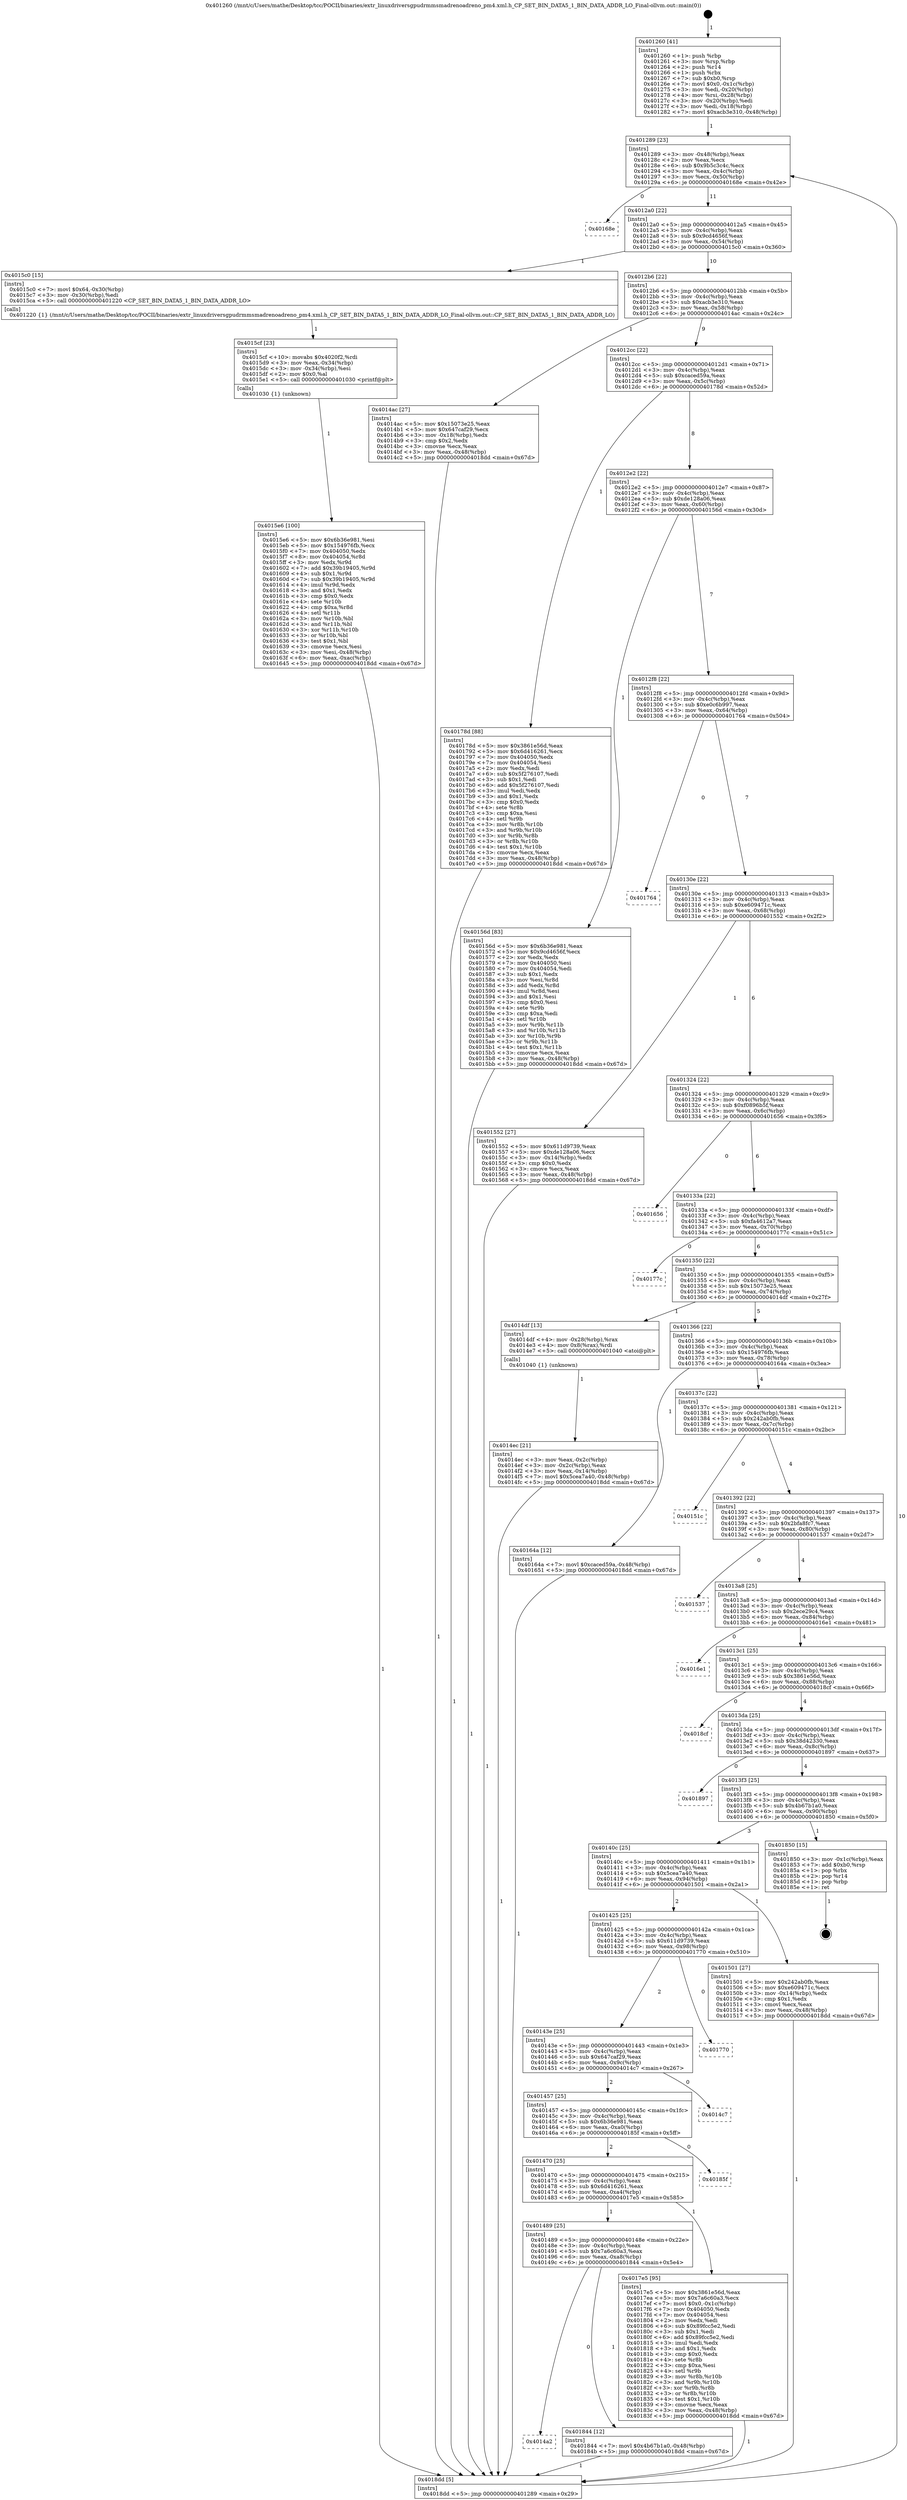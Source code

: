 digraph "0x401260" {
  label = "0x401260 (/mnt/c/Users/mathe/Desktop/tcc/POCII/binaries/extr_linuxdriversgpudrmmsmadrenoadreno_pm4.xml.h_CP_SET_BIN_DATA5_1_BIN_DATA_ADDR_LO_Final-ollvm.out::main(0))"
  labelloc = "t"
  node[shape=record]

  Entry [label="",width=0.3,height=0.3,shape=circle,fillcolor=black,style=filled]
  "0x401289" [label="{
     0x401289 [23]\l
     | [instrs]\l
     &nbsp;&nbsp;0x401289 \<+3\>: mov -0x48(%rbp),%eax\l
     &nbsp;&nbsp;0x40128c \<+2\>: mov %eax,%ecx\l
     &nbsp;&nbsp;0x40128e \<+6\>: sub $0x9b5c3c4c,%ecx\l
     &nbsp;&nbsp;0x401294 \<+3\>: mov %eax,-0x4c(%rbp)\l
     &nbsp;&nbsp;0x401297 \<+3\>: mov %ecx,-0x50(%rbp)\l
     &nbsp;&nbsp;0x40129a \<+6\>: je 000000000040168e \<main+0x42e\>\l
  }"]
  "0x40168e" [label="{
     0x40168e\l
  }", style=dashed]
  "0x4012a0" [label="{
     0x4012a0 [22]\l
     | [instrs]\l
     &nbsp;&nbsp;0x4012a0 \<+5\>: jmp 00000000004012a5 \<main+0x45\>\l
     &nbsp;&nbsp;0x4012a5 \<+3\>: mov -0x4c(%rbp),%eax\l
     &nbsp;&nbsp;0x4012a8 \<+5\>: sub $0x9cd4656f,%eax\l
     &nbsp;&nbsp;0x4012ad \<+3\>: mov %eax,-0x54(%rbp)\l
     &nbsp;&nbsp;0x4012b0 \<+6\>: je 00000000004015c0 \<main+0x360\>\l
  }"]
  Exit [label="",width=0.3,height=0.3,shape=circle,fillcolor=black,style=filled,peripheries=2]
  "0x4015c0" [label="{
     0x4015c0 [15]\l
     | [instrs]\l
     &nbsp;&nbsp;0x4015c0 \<+7\>: movl $0x64,-0x30(%rbp)\l
     &nbsp;&nbsp;0x4015c7 \<+3\>: mov -0x30(%rbp),%edi\l
     &nbsp;&nbsp;0x4015ca \<+5\>: call 0000000000401220 \<CP_SET_BIN_DATA5_1_BIN_DATA_ADDR_LO\>\l
     | [calls]\l
     &nbsp;&nbsp;0x401220 \{1\} (/mnt/c/Users/mathe/Desktop/tcc/POCII/binaries/extr_linuxdriversgpudrmmsmadrenoadreno_pm4.xml.h_CP_SET_BIN_DATA5_1_BIN_DATA_ADDR_LO_Final-ollvm.out::CP_SET_BIN_DATA5_1_BIN_DATA_ADDR_LO)\l
  }"]
  "0x4012b6" [label="{
     0x4012b6 [22]\l
     | [instrs]\l
     &nbsp;&nbsp;0x4012b6 \<+5\>: jmp 00000000004012bb \<main+0x5b\>\l
     &nbsp;&nbsp;0x4012bb \<+3\>: mov -0x4c(%rbp),%eax\l
     &nbsp;&nbsp;0x4012be \<+5\>: sub $0xacb3e310,%eax\l
     &nbsp;&nbsp;0x4012c3 \<+3\>: mov %eax,-0x58(%rbp)\l
     &nbsp;&nbsp;0x4012c6 \<+6\>: je 00000000004014ac \<main+0x24c\>\l
  }"]
  "0x4014a2" [label="{
     0x4014a2\l
  }", style=dashed]
  "0x4014ac" [label="{
     0x4014ac [27]\l
     | [instrs]\l
     &nbsp;&nbsp;0x4014ac \<+5\>: mov $0x15073e25,%eax\l
     &nbsp;&nbsp;0x4014b1 \<+5\>: mov $0x647caf29,%ecx\l
     &nbsp;&nbsp;0x4014b6 \<+3\>: mov -0x18(%rbp),%edx\l
     &nbsp;&nbsp;0x4014b9 \<+3\>: cmp $0x2,%edx\l
     &nbsp;&nbsp;0x4014bc \<+3\>: cmovne %ecx,%eax\l
     &nbsp;&nbsp;0x4014bf \<+3\>: mov %eax,-0x48(%rbp)\l
     &nbsp;&nbsp;0x4014c2 \<+5\>: jmp 00000000004018dd \<main+0x67d\>\l
  }"]
  "0x4012cc" [label="{
     0x4012cc [22]\l
     | [instrs]\l
     &nbsp;&nbsp;0x4012cc \<+5\>: jmp 00000000004012d1 \<main+0x71\>\l
     &nbsp;&nbsp;0x4012d1 \<+3\>: mov -0x4c(%rbp),%eax\l
     &nbsp;&nbsp;0x4012d4 \<+5\>: sub $0xcaced59a,%eax\l
     &nbsp;&nbsp;0x4012d9 \<+3\>: mov %eax,-0x5c(%rbp)\l
     &nbsp;&nbsp;0x4012dc \<+6\>: je 000000000040178d \<main+0x52d\>\l
  }"]
  "0x4018dd" [label="{
     0x4018dd [5]\l
     | [instrs]\l
     &nbsp;&nbsp;0x4018dd \<+5\>: jmp 0000000000401289 \<main+0x29\>\l
  }"]
  "0x401260" [label="{
     0x401260 [41]\l
     | [instrs]\l
     &nbsp;&nbsp;0x401260 \<+1\>: push %rbp\l
     &nbsp;&nbsp;0x401261 \<+3\>: mov %rsp,%rbp\l
     &nbsp;&nbsp;0x401264 \<+2\>: push %r14\l
     &nbsp;&nbsp;0x401266 \<+1\>: push %rbx\l
     &nbsp;&nbsp;0x401267 \<+7\>: sub $0xb0,%rsp\l
     &nbsp;&nbsp;0x40126e \<+7\>: movl $0x0,-0x1c(%rbp)\l
     &nbsp;&nbsp;0x401275 \<+3\>: mov %edi,-0x20(%rbp)\l
     &nbsp;&nbsp;0x401278 \<+4\>: mov %rsi,-0x28(%rbp)\l
     &nbsp;&nbsp;0x40127c \<+3\>: mov -0x20(%rbp),%edi\l
     &nbsp;&nbsp;0x40127f \<+3\>: mov %edi,-0x18(%rbp)\l
     &nbsp;&nbsp;0x401282 \<+7\>: movl $0xacb3e310,-0x48(%rbp)\l
  }"]
  "0x401844" [label="{
     0x401844 [12]\l
     | [instrs]\l
     &nbsp;&nbsp;0x401844 \<+7\>: movl $0x4b67b1a0,-0x48(%rbp)\l
     &nbsp;&nbsp;0x40184b \<+5\>: jmp 00000000004018dd \<main+0x67d\>\l
  }"]
  "0x40178d" [label="{
     0x40178d [88]\l
     | [instrs]\l
     &nbsp;&nbsp;0x40178d \<+5\>: mov $0x3861e56d,%eax\l
     &nbsp;&nbsp;0x401792 \<+5\>: mov $0x6d416261,%ecx\l
     &nbsp;&nbsp;0x401797 \<+7\>: mov 0x404050,%edx\l
     &nbsp;&nbsp;0x40179e \<+7\>: mov 0x404054,%esi\l
     &nbsp;&nbsp;0x4017a5 \<+2\>: mov %edx,%edi\l
     &nbsp;&nbsp;0x4017a7 \<+6\>: sub $0x5f276107,%edi\l
     &nbsp;&nbsp;0x4017ad \<+3\>: sub $0x1,%edi\l
     &nbsp;&nbsp;0x4017b0 \<+6\>: add $0x5f276107,%edi\l
     &nbsp;&nbsp;0x4017b6 \<+3\>: imul %edi,%edx\l
     &nbsp;&nbsp;0x4017b9 \<+3\>: and $0x1,%edx\l
     &nbsp;&nbsp;0x4017bc \<+3\>: cmp $0x0,%edx\l
     &nbsp;&nbsp;0x4017bf \<+4\>: sete %r8b\l
     &nbsp;&nbsp;0x4017c3 \<+3\>: cmp $0xa,%esi\l
     &nbsp;&nbsp;0x4017c6 \<+4\>: setl %r9b\l
     &nbsp;&nbsp;0x4017ca \<+3\>: mov %r8b,%r10b\l
     &nbsp;&nbsp;0x4017cd \<+3\>: and %r9b,%r10b\l
     &nbsp;&nbsp;0x4017d0 \<+3\>: xor %r9b,%r8b\l
     &nbsp;&nbsp;0x4017d3 \<+3\>: or %r8b,%r10b\l
     &nbsp;&nbsp;0x4017d6 \<+4\>: test $0x1,%r10b\l
     &nbsp;&nbsp;0x4017da \<+3\>: cmovne %ecx,%eax\l
     &nbsp;&nbsp;0x4017dd \<+3\>: mov %eax,-0x48(%rbp)\l
     &nbsp;&nbsp;0x4017e0 \<+5\>: jmp 00000000004018dd \<main+0x67d\>\l
  }"]
  "0x4012e2" [label="{
     0x4012e2 [22]\l
     | [instrs]\l
     &nbsp;&nbsp;0x4012e2 \<+5\>: jmp 00000000004012e7 \<main+0x87\>\l
     &nbsp;&nbsp;0x4012e7 \<+3\>: mov -0x4c(%rbp),%eax\l
     &nbsp;&nbsp;0x4012ea \<+5\>: sub $0xde128a06,%eax\l
     &nbsp;&nbsp;0x4012ef \<+3\>: mov %eax,-0x60(%rbp)\l
     &nbsp;&nbsp;0x4012f2 \<+6\>: je 000000000040156d \<main+0x30d\>\l
  }"]
  "0x401489" [label="{
     0x401489 [25]\l
     | [instrs]\l
     &nbsp;&nbsp;0x401489 \<+5\>: jmp 000000000040148e \<main+0x22e\>\l
     &nbsp;&nbsp;0x40148e \<+3\>: mov -0x4c(%rbp),%eax\l
     &nbsp;&nbsp;0x401491 \<+5\>: sub $0x7a6c60a3,%eax\l
     &nbsp;&nbsp;0x401496 \<+6\>: mov %eax,-0xa8(%rbp)\l
     &nbsp;&nbsp;0x40149c \<+6\>: je 0000000000401844 \<main+0x5e4\>\l
  }"]
  "0x40156d" [label="{
     0x40156d [83]\l
     | [instrs]\l
     &nbsp;&nbsp;0x40156d \<+5\>: mov $0x6b36e981,%eax\l
     &nbsp;&nbsp;0x401572 \<+5\>: mov $0x9cd4656f,%ecx\l
     &nbsp;&nbsp;0x401577 \<+2\>: xor %edx,%edx\l
     &nbsp;&nbsp;0x401579 \<+7\>: mov 0x404050,%esi\l
     &nbsp;&nbsp;0x401580 \<+7\>: mov 0x404054,%edi\l
     &nbsp;&nbsp;0x401587 \<+3\>: sub $0x1,%edx\l
     &nbsp;&nbsp;0x40158a \<+3\>: mov %esi,%r8d\l
     &nbsp;&nbsp;0x40158d \<+3\>: add %edx,%r8d\l
     &nbsp;&nbsp;0x401590 \<+4\>: imul %r8d,%esi\l
     &nbsp;&nbsp;0x401594 \<+3\>: and $0x1,%esi\l
     &nbsp;&nbsp;0x401597 \<+3\>: cmp $0x0,%esi\l
     &nbsp;&nbsp;0x40159a \<+4\>: sete %r9b\l
     &nbsp;&nbsp;0x40159e \<+3\>: cmp $0xa,%edi\l
     &nbsp;&nbsp;0x4015a1 \<+4\>: setl %r10b\l
     &nbsp;&nbsp;0x4015a5 \<+3\>: mov %r9b,%r11b\l
     &nbsp;&nbsp;0x4015a8 \<+3\>: and %r10b,%r11b\l
     &nbsp;&nbsp;0x4015ab \<+3\>: xor %r10b,%r9b\l
     &nbsp;&nbsp;0x4015ae \<+3\>: or %r9b,%r11b\l
     &nbsp;&nbsp;0x4015b1 \<+4\>: test $0x1,%r11b\l
     &nbsp;&nbsp;0x4015b5 \<+3\>: cmovne %ecx,%eax\l
     &nbsp;&nbsp;0x4015b8 \<+3\>: mov %eax,-0x48(%rbp)\l
     &nbsp;&nbsp;0x4015bb \<+5\>: jmp 00000000004018dd \<main+0x67d\>\l
  }"]
  "0x4012f8" [label="{
     0x4012f8 [22]\l
     | [instrs]\l
     &nbsp;&nbsp;0x4012f8 \<+5\>: jmp 00000000004012fd \<main+0x9d\>\l
     &nbsp;&nbsp;0x4012fd \<+3\>: mov -0x4c(%rbp),%eax\l
     &nbsp;&nbsp;0x401300 \<+5\>: sub $0xe0c6b997,%eax\l
     &nbsp;&nbsp;0x401305 \<+3\>: mov %eax,-0x64(%rbp)\l
     &nbsp;&nbsp;0x401308 \<+6\>: je 0000000000401764 \<main+0x504\>\l
  }"]
  "0x4017e5" [label="{
     0x4017e5 [95]\l
     | [instrs]\l
     &nbsp;&nbsp;0x4017e5 \<+5\>: mov $0x3861e56d,%eax\l
     &nbsp;&nbsp;0x4017ea \<+5\>: mov $0x7a6c60a3,%ecx\l
     &nbsp;&nbsp;0x4017ef \<+7\>: movl $0x0,-0x1c(%rbp)\l
     &nbsp;&nbsp;0x4017f6 \<+7\>: mov 0x404050,%edx\l
     &nbsp;&nbsp;0x4017fd \<+7\>: mov 0x404054,%esi\l
     &nbsp;&nbsp;0x401804 \<+2\>: mov %edx,%edi\l
     &nbsp;&nbsp;0x401806 \<+6\>: sub $0x89fcc5e2,%edi\l
     &nbsp;&nbsp;0x40180c \<+3\>: sub $0x1,%edi\l
     &nbsp;&nbsp;0x40180f \<+6\>: add $0x89fcc5e2,%edi\l
     &nbsp;&nbsp;0x401815 \<+3\>: imul %edi,%edx\l
     &nbsp;&nbsp;0x401818 \<+3\>: and $0x1,%edx\l
     &nbsp;&nbsp;0x40181b \<+3\>: cmp $0x0,%edx\l
     &nbsp;&nbsp;0x40181e \<+4\>: sete %r8b\l
     &nbsp;&nbsp;0x401822 \<+3\>: cmp $0xa,%esi\l
     &nbsp;&nbsp;0x401825 \<+4\>: setl %r9b\l
     &nbsp;&nbsp;0x401829 \<+3\>: mov %r8b,%r10b\l
     &nbsp;&nbsp;0x40182c \<+3\>: and %r9b,%r10b\l
     &nbsp;&nbsp;0x40182f \<+3\>: xor %r9b,%r8b\l
     &nbsp;&nbsp;0x401832 \<+3\>: or %r8b,%r10b\l
     &nbsp;&nbsp;0x401835 \<+4\>: test $0x1,%r10b\l
     &nbsp;&nbsp;0x401839 \<+3\>: cmovne %ecx,%eax\l
     &nbsp;&nbsp;0x40183c \<+3\>: mov %eax,-0x48(%rbp)\l
     &nbsp;&nbsp;0x40183f \<+5\>: jmp 00000000004018dd \<main+0x67d\>\l
  }"]
  "0x401764" [label="{
     0x401764\l
  }", style=dashed]
  "0x40130e" [label="{
     0x40130e [22]\l
     | [instrs]\l
     &nbsp;&nbsp;0x40130e \<+5\>: jmp 0000000000401313 \<main+0xb3\>\l
     &nbsp;&nbsp;0x401313 \<+3\>: mov -0x4c(%rbp),%eax\l
     &nbsp;&nbsp;0x401316 \<+5\>: sub $0xe609471c,%eax\l
     &nbsp;&nbsp;0x40131b \<+3\>: mov %eax,-0x68(%rbp)\l
     &nbsp;&nbsp;0x40131e \<+6\>: je 0000000000401552 \<main+0x2f2\>\l
  }"]
  "0x401470" [label="{
     0x401470 [25]\l
     | [instrs]\l
     &nbsp;&nbsp;0x401470 \<+5\>: jmp 0000000000401475 \<main+0x215\>\l
     &nbsp;&nbsp;0x401475 \<+3\>: mov -0x4c(%rbp),%eax\l
     &nbsp;&nbsp;0x401478 \<+5\>: sub $0x6d416261,%eax\l
     &nbsp;&nbsp;0x40147d \<+6\>: mov %eax,-0xa4(%rbp)\l
     &nbsp;&nbsp;0x401483 \<+6\>: je 00000000004017e5 \<main+0x585\>\l
  }"]
  "0x401552" [label="{
     0x401552 [27]\l
     | [instrs]\l
     &nbsp;&nbsp;0x401552 \<+5\>: mov $0x611d9739,%eax\l
     &nbsp;&nbsp;0x401557 \<+5\>: mov $0xde128a06,%ecx\l
     &nbsp;&nbsp;0x40155c \<+3\>: mov -0x14(%rbp),%edx\l
     &nbsp;&nbsp;0x40155f \<+3\>: cmp $0x0,%edx\l
     &nbsp;&nbsp;0x401562 \<+3\>: cmove %ecx,%eax\l
     &nbsp;&nbsp;0x401565 \<+3\>: mov %eax,-0x48(%rbp)\l
     &nbsp;&nbsp;0x401568 \<+5\>: jmp 00000000004018dd \<main+0x67d\>\l
  }"]
  "0x401324" [label="{
     0x401324 [22]\l
     | [instrs]\l
     &nbsp;&nbsp;0x401324 \<+5\>: jmp 0000000000401329 \<main+0xc9\>\l
     &nbsp;&nbsp;0x401329 \<+3\>: mov -0x4c(%rbp),%eax\l
     &nbsp;&nbsp;0x40132c \<+5\>: sub $0xf0896b5f,%eax\l
     &nbsp;&nbsp;0x401331 \<+3\>: mov %eax,-0x6c(%rbp)\l
     &nbsp;&nbsp;0x401334 \<+6\>: je 0000000000401656 \<main+0x3f6\>\l
  }"]
  "0x40185f" [label="{
     0x40185f\l
  }", style=dashed]
  "0x401656" [label="{
     0x401656\l
  }", style=dashed]
  "0x40133a" [label="{
     0x40133a [22]\l
     | [instrs]\l
     &nbsp;&nbsp;0x40133a \<+5\>: jmp 000000000040133f \<main+0xdf\>\l
     &nbsp;&nbsp;0x40133f \<+3\>: mov -0x4c(%rbp),%eax\l
     &nbsp;&nbsp;0x401342 \<+5\>: sub $0xfa4612a7,%eax\l
     &nbsp;&nbsp;0x401347 \<+3\>: mov %eax,-0x70(%rbp)\l
     &nbsp;&nbsp;0x40134a \<+6\>: je 000000000040177c \<main+0x51c\>\l
  }"]
  "0x401457" [label="{
     0x401457 [25]\l
     | [instrs]\l
     &nbsp;&nbsp;0x401457 \<+5\>: jmp 000000000040145c \<main+0x1fc\>\l
     &nbsp;&nbsp;0x40145c \<+3\>: mov -0x4c(%rbp),%eax\l
     &nbsp;&nbsp;0x40145f \<+5\>: sub $0x6b36e981,%eax\l
     &nbsp;&nbsp;0x401464 \<+6\>: mov %eax,-0xa0(%rbp)\l
     &nbsp;&nbsp;0x40146a \<+6\>: je 000000000040185f \<main+0x5ff\>\l
  }"]
  "0x40177c" [label="{
     0x40177c\l
  }", style=dashed]
  "0x401350" [label="{
     0x401350 [22]\l
     | [instrs]\l
     &nbsp;&nbsp;0x401350 \<+5\>: jmp 0000000000401355 \<main+0xf5\>\l
     &nbsp;&nbsp;0x401355 \<+3\>: mov -0x4c(%rbp),%eax\l
     &nbsp;&nbsp;0x401358 \<+5\>: sub $0x15073e25,%eax\l
     &nbsp;&nbsp;0x40135d \<+3\>: mov %eax,-0x74(%rbp)\l
     &nbsp;&nbsp;0x401360 \<+6\>: je 00000000004014df \<main+0x27f\>\l
  }"]
  "0x4014c7" [label="{
     0x4014c7\l
  }", style=dashed]
  "0x4014df" [label="{
     0x4014df [13]\l
     | [instrs]\l
     &nbsp;&nbsp;0x4014df \<+4\>: mov -0x28(%rbp),%rax\l
     &nbsp;&nbsp;0x4014e3 \<+4\>: mov 0x8(%rax),%rdi\l
     &nbsp;&nbsp;0x4014e7 \<+5\>: call 0000000000401040 \<atoi@plt\>\l
     | [calls]\l
     &nbsp;&nbsp;0x401040 \{1\} (unknown)\l
  }"]
  "0x401366" [label="{
     0x401366 [22]\l
     | [instrs]\l
     &nbsp;&nbsp;0x401366 \<+5\>: jmp 000000000040136b \<main+0x10b\>\l
     &nbsp;&nbsp;0x40136b \<+3\>: mov -0x4c(%rbp),%eax\l
     &nbsp;&nbsp;0x40136e \<+5\>: sub $0x154976fb,%eax\l
     &nbsp;&nbsp;0x401373 \<+3\>: mov %eax,-0x78(%rbp)\l
     &nbsp;&nbsp;0x401376 \<+6\>: je 000000000040164a \<main+0x3ea\>\l
  }"]
  "0x4014ec" [label="{
     0x4014ec [21]\l
     | [instrs]\l
     &nbsp;&nbsp;0x4014ec \<+3\>: mov %eax,-0x2c(%rbp)\l
     &nbsp;&nbsp;0x4014ef \<+3\>: mov -0x2c(%rbp),%eax\l
     &nbsp;&nbsp;0x4014f2 \<+3\>: mov %eax,-0x14(%rbp)\l
     &nbsp;&nbsp;0x4014f5 \<+7\>: movl $0x5cea7a40,-0x48(%rbp)\l
     &nbsp;&nbsp;0x4014fc \<+5\>: jmp 00000000004018dd \<main+0x67d\>\l
  }"]
  "0x40143e" [label="{
     0x40143e [25]\l
     | [instrs]\l
     &nbsp;&nbsp;0x40143e \<+5\>: jmp 0000000000401443 \<main+0x1e3\>\l
     &nbsp;&nbsp;0x401443 \<+3\>: mov -0x4c(%rbp),%eax\l
     &nbsp;&nbsp;0x401446 \<+5\>: sub $0x647caf29,%eax\l
     &nbsp;&nbsp;0x40144b \<+6\>: mov %eax,-0x9c(%rbp)\l
     &nbsp;&nbsp;0x401451 \<+6\>: je 00000000004014c7 \<main+0x267\>\l
  }"]
  "0x40164a" [label="{
     0x40164a [12]\l
     | [instrs]\l
     &nbsp;&nbsp;0x40164a \<+7\>: movl $0xcaced59a,-0x48(%rbp)\l
     &nbsp;&nbsp;0x401651 \<+5\>: jmp 00000000004018dd \<main+0x67d\>\l
  }"]
  "0x40137c" [label="{
     0x40137c [22]\l
     | [instrs]\l
     &nbsp;&nbsp;0x40137c \<+5\>: jmp 0000000000401381 \<main+0x121\>\l
     &nbsp;&nbsp;0x401381 \<+3\>: mov -0x4c(%rbp),%eax\l
     &nbsp;&nbsp;0x401384 \<+5\>: sub $0x242ab0fb,%eax\l
     &nbsp;&nbsp;0x401389 \<+3\>: mov %eax,-0x7c(%rbp)\l
     &nbsp;&nbsp;0x40138c \<+6\>: je 000000000040151c \<main+0x2bc\>\l
  }"]
  "0x401770" [label="{
     0x401770\l
  }", style=dashed]
  "0x40151c" [label="{
     0x40151c\l
  }", style=dashed]
  "0x401392" [label="{
     0x401392 [22]\l
     | [instrs]\l
     &nbsp;&nbsp;0x401392 \<+5\>: jmp 0000000000401397 \<main+0x137\>\l
     &nbsp;&nbsp;0x401397 \<+3\>: mov -0x4c(%rbp),%eax\l
     &nbsp;&nbsp;0x40139a \<+5\>: sub $0x2bfa8fc7,%eax\l
     &nbsp;&nbsp;0x40139f \<+3\>: mov %eax,-0x80(%rbp)\l
     &nbsp;&nbsp;0x4013a2 \<+6\>: je 0000000000401537 \<main+0x2d7\>\l
  }"]
  "0x4015e6" [label="{
     0x4015e6 [100]\l
     | [instrs]\l
     &nbsp;&nbsp;0x4015e6 \<+5\>: mov $0x6b36e981,%esi\l
     &nbsp;&nbsp;0x4015eb \<+5\>: mov $0x154976fb,%ecx\l
     &nbsp;&nbsp;0x4015f0 \<+7\>: mov 0x404050,%edx\l
     &nbsp;&nbsp;0x4015f7 \<+8\>: mov 0x404054,%r8d\l
     &nbsp;&nbsp;0x4015ff \<+3\>: mov %edx,%r9d\l
     &nbsp;&nbsp;0x401602 \<+7\>: add $0x39b19405,%r9d\l
     &nbsp;&nbsp;0x401609 \<+4\>: sub $0x1,%r9d\l
     &nbsp;&nbsp;0x40160d \<+7\>: sub $0x39b19405,%r9d\l
     &nbsp;&nbsp;0x401614 \<+4\>: imul %r9d,%edx\l
     &nbsp;&nbsp;0x401618 \<+3\>: and $0x1,%edx\l
     &nbsp;&nbsp;0x40161b \<+3\>: cmp $0x0,%edx\l
     &nbsp;&nbsp;0x40161e \<+4\>: sete %r10b\l
     &nbsp;&nbsp;0x401622 \<+4\>: cmp $0xa,%r8d\l
     &nbsp;&nbsp;0x401626 \<+4\>: setl %r11b\l
     &nbsp;&nbsp;0x40162a \<+3\>: mov %r10b,%bl\l
     &nbsp;&nbsp;0x40162d \<+3\>: and %r11b,%bl\l
     &nbsp;&nbsp;0x401630 \<+3\>: xor %r11b,%r10b\l
     &nbsp;&nbsp;0x401633 \<+3\>: or %r10b,%bl\l
     &nbsp;&nbsp;0x401636 \<+3\>: test $0x1,%bl\l
     &nbsp;&nbsp;0x401639 \<+3\>: cmovne %ecx,%esi\l
     &nbsp;&nbsp;0x40163c \<+3\>: mov %esi,-0x48(%rbp)\l
     &nbsp;&nbsp;0x40163f \<+6\>: mov %eax,-0xac(%rbp)\l
     &nbsp;&nbsp;0x401645 \<+5\>: jmp 00000000004018dd \<main+0x67d\>\l
  }"]
  "0x401537" [label="{
     0x401537\l
  }", style=dashed]
  "0x4013a8" [label="{
     0x4013a8 [25]\l
     | [instrs]\l
     &nbsp;&nbsp;0x4013a8 \<+5\>: jmp 00000000004013ad \<main+0x14d\>\l
     &nbsp;&nbsp;0x4013ad \<+3\>: mov -0x4c(%rbp),%eax\l
     &nbsp;&nbsp;0x4013b0 \<+5\>: sub $0x2ece29c4,%eax\l
     &nbsp;&nbsp;0x4013b5 \<+6\>: mov %eax,-0x84(%rbp)\l
     &nbsp;&nbsp;0x4013bb \<+6\>: je 00000000004016e1 \<main+0x481\>\l
  }"]
  "0x4015cf" [label="{
     0x4015cf [23]\l
     | [instrs]\l
     &nbsp;&nbsp;0x4015cf \<+10\>: movabs $0x4020f2,%rdi\l
     &nbsp;&nbsp;0x4015d9 \<+3\>: mov %eax,-0x34(%rbp)\l
     &nbsp;&nbsp;0x4015dc \<+3\>: mov -0x34(%rbp),%esi\l
     &nbsp;&nbsp;0x4015df \<+2\>: mov $0x0,%al\l
     &nbsp;&nbsp;0x4015e1 \<+5\>: call 0000000000401030 \<printf@plt\>\l
     | [calls]\l
     &nbsp;&nbsp;0x401030 \{1\} (unknown)\l
  }"]
  "0x4016e1" [label="{
     0x4016e1\l
  }", style=dashed]
  "0x4013c1" [label="{
     0x4013c1 [25]\l
     | [instrs]\l
     &nbsp;&nbsp;0x4013c1 \<+5\>: jmp 00000000004013c6 \<main+0x166\>\l
     &nbsp;&nbsp;0x4013c6 \<+3\>: mov -0x4c(%rbp),%eax\l
     &nbsp;&nbsp;0x4013c9 \<+5\>: sub $0x3861e56d,%eax\l
     &nbsp;&nbsp;0x4013ce \<+6\>: mov %eax,-0x88(%rbp)\l
     &nbsp;&nbsp;0x4013d4 \<+6\>: je 00000000004018cf \<main+0x66f\>\l
  }"]
  "0x401425" [label="{
     0x401425 [25]\l
     | [instrs]\l
     &nbsp;&nbsp;0x401425 \<+5\>: jmp 000000000040142a \<main+0x1ca\>\l
     &nbsp;&nbsp;0x40142a \<+3\>: mov -0x4c(%rbp),%eax\l
     &nbsp;&nbsp;0x40142d \<+5\>: sub $0x611d9739,%eax\l
     &nbsp;&nbsp;0x401432 \<+6\>: mov %eax,-0x98(%rbp)\l
     &nbsp;&nbsp;0x401438 \<+6\>: je 0000000000401770 \<main+0x510\>\l
  }"]
  "0x4018cf" [label="{
     0x4018cf\l
  }", style=dashed]
  "0x4013da" [label="{
     0x4013da [25]\l
     | [instrs]\l
     &nbsp;&nbsp;0x4013da \<+5\>: jmp 00000000004013df \<main+0x17f\>\l
     &nbsp;&nbsp;0x4013df \<+3\>: mov -0x4c(%rbp),%eax\l
     &nbsp;&nbsp;0x4013e2 \<+5\>: sub $0x38d42330,%eax\l
     &nbsp;&nbsp;0x4013e7 \<+6\>: mov %eax,-0x8c(%rbp)\l
     &nbsp;&nbsp;0x4013ed \<+6\>: je 0000000000401897 \<main+0x637\>\l
  }"]
  "0x401501" [label="{
     0x401501 [27]\l
     | [instrs]\l
     &nbsp;&nbsp;0x401501 \<+5\>: mov $0x242ab0fb,%eax\l
     &nbsp;&nbsp;0x401506 \<+5\>: mov $0xe609471c,%ecx\l
     &nbsp;&nbsp;0x40150b \<+3\>: mov -0x14(%rbp),%edx\l
     &nbsp;&nbsp;0x40150e \<+3\>: cmp $0x1,%edx\l
     &nbsp;&nbsp;0x401511 \<+3\>: cmovl %ecx,%eax\l
     &nbsp;&nbsp;0x401514 \<+3\>: mov %eax,-0x48(%rbp)\l
     &nbsp;&nbsp;0x401517 \<+5\>: jmp 00000000004018dd \<main+0x67d\>\l
  }"]
  "0x401897" [label="{
     0x401897\l
  }", style=dashed]
  "0x4013f3" [label="{
     0x4013f3 [25]\l
     | [instrs]\l
     &nbsp;&nbsp;0x4013f3 \<+5\>: jmp 00000000004013f8 \<main+0x198\>\l
     &nbsp;&nbsp;0x4013f8 \<+3\>: mov -0x4c(%rbp),%eax\l
     &nbsp;&nbsp;0x4013fb \<+5\>: sub $0x4b67b1a0,%eax\l
     &nbsp;&nbsp;0x401400 \<+6\>: mov %eax,-0x90(%rbp)\l
     &nbsp;&nbsp;0x401406 \<+6\>: je 0000000000401850 \<main+0x5f0\>\l
  }"]
  "0x40140c" [label="{
     0x40140c [25]\l
     | [instrs]\l
     &nbsp;&nbsp;0x40140c \<+5\>: jmp 0000000000401411 \<main+0x1b1\>\l
     &nbsp;&nbsp;0x401411 \<+3\>: mov -0x4c(%rbp),%eax\l
     &nbsp;&nbsp;0x401414 \<+5\>: sub $0x5cea7a40,%eax\l
     &nbsp;&nbsp;0x401419 \<+6\>: mov %eax,-0x94(%rbp)\l
     &nbsp;&nbsp;0x40141f \<+6\>: je 0000000000401501 \<main+0x2a1\>\l
  }"]
  "0x401850" [label="{
     0x401850 [15]\l
     | [instrs]\l
     &nbsp;&nbsp;0x401850 \<+3\>: mov -0x1c(%rbp),%eax\l
     &nbsp;&nbsp;0x401853 \<+7\>: add $0xb0,%rsp\l
     &nbsp;&nbsp;0x40185a \<+1\>: pop %rbx\l
     &nbsp;&nbsp;0x40185b \<+2\>: pop %r14\l
     &nbsp;&nbsp;0x40185d \<+1\>: pop %rbp\l
     &nbsp;&nbsp;0x40185e \<+1\>: ret\l
  }"]
  Entry -> "0x401260" [label=" 1"]
  "0x401289" -> "0x40168e" [label=" 0"]
  "0x401289" -> "0x4012a0" [label=" 11"]
  "0x401850" -> Exit [label=" 1"]
  "0x4012a0" -> "0x4015c0" [label=" 1"]
  "0x4012a0" -> "0x4012b6" [label=" 10"]
  "0x401844" -> "0x4018dd" [label=" 1"]
  "0x4012b6" -> "0x4014ac" [label=" 1"]
  "0x4012b6" -> "0x4012cc" [label=" 9"]
  "0x4014ac" -> "0x4018dd" [label=" 1"]
  "0x401260" -> "0x401289" [label=" 1"]
  "0x4018dd" -> "0x401289" [label=" 10"]
  "0x401489" -> "0x4014a2" [label=" 0"]
  "0x4012cc" -> "0x40178d" [label=" 1"]
  "0x4012cc" -> "0x4012e2" [label=" 8"]
  "0x401489" -> "0x401844" [label=" 1"]
  "0x4012e2" -> "0x40156d" [label=" 1"]
  "0x4012e2" -> "0x4012f8" [label=" 7"]
  "0x4017e5" -> "0x4018dd" [label=" 1"]
  "0x4012f8" -> "0x401764" [label=" 0"]
  "0x4012f8" -> "0x40130e" [label=" 7"]
  "0x401470" -> "0x401489" [label=" 1"]
  "0x40130e" -> "0x401552" [label=" 1"]
  "0x40130e" -> "0x401324" [label=" 6"]
  "0x401470" -> "0x4017e5" [label=" 1"]
  "0x401324" -> "0x401656" [label=" 0"]
  "0x401324" -> "0x40133a" [label=" 6"]
  "0x401457" -> "0x401470" [label=" 2"]
  "0x40133a" -> "0x40177c" [label=" 0"]
  "0x40133a" -> "0x401350" [label=" 6"]
  "0x401457" -> "0x40185f" [label=" 0"]
  "0x401350" -> "0x4014df" [label=" 1"]
  "0x401350" -> "0x401366" [label=" 5"]
  "0x4014df" -> "0x4014ec" [label=" 1"]
  "0x4014ec" -> "0x4018dd" [label=" 1"]
  "0x40143e" -> "0x401457" [label=" 2"]
  "0x401366" -> "0x40164a" [label=" 1"]
  "0x401366" -> "0x40137c" [label=" 4"]
  "0x40143e" -> "0x4014c7" [label=" 0"]
  "0x40137c" -> "0x40151c" [label=" 0"]
  "0x40137c" -> "0x401392" [label=" 4"]
  "0x401425" -> "0x40143e" [label=" 2"]
  "0x401392" -> "0x401537" [label=" 0"]
  "0x401392" -> "0x4013a8" [label=" 4"]
  "0x401425" -> "0x401770" [label=" 0"]
  "0x4013a8" -> "0x4016e1" [label=" 0"]
  "0x4013a8" -> "0x4013c1" [label=" 4"]
  "0x40178d" -> "0x4018dd" [label=" 1"]
  "0x4013c1" -> "0x4018cf" [label=" 0"]
  "0x4013c1" -> "0x4013da" [label=" 4"]
  "0x40164a" -> "0x4018dd" [label=" 1"]
  "0x4013da" -> "0x401897" [label=" 0"]
  "0x4013da" -> "0x4013f3" [label=" 4"]
  "0x4015e6" -> "0x4018dd" [label=" 1"]
  "0x4013f3" -> "0x401850" [label=" 1"]
  "0x4013f3" -> "0x40140c" [label=" 3"]
  "0x4015cf" -> "0x4015e6" [label=" 1"]
  "0x40140c" -> "0x401501" [label=" 1"]
  "0x40140c" -> "0x401425" [label=" 2"]
  "0x401501" -> "0x4018dd" [label=" 1"]
  "0x401552" -> "0x4018dd" [label=" 1"]
  "0x40156d" -> "0x4018dd" [label=" 1"]
  "0x4015c0" -> "0x4015cf" [label=" 1"]
}
